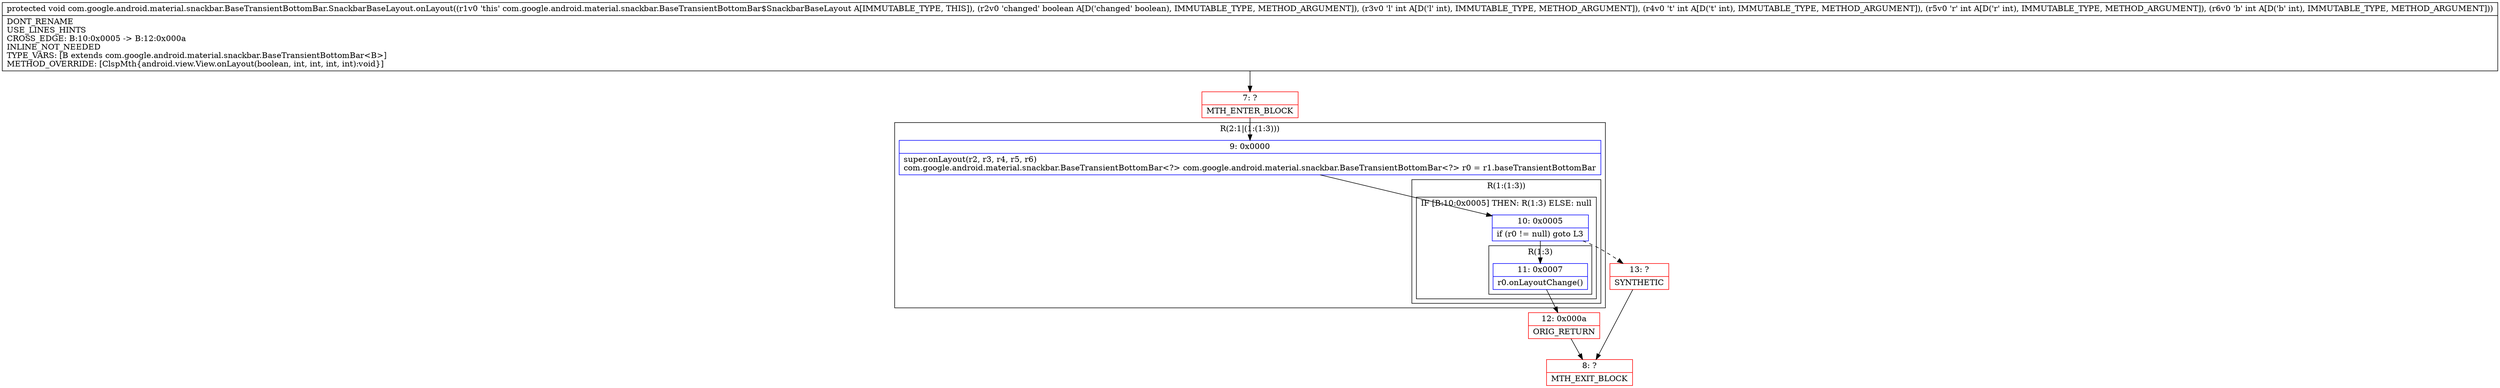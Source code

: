 digraph "CFG forcom.google.android.material.snackbar.BaseTransientBottomBar.SnackbarBaseLayout.onLayout(ZIIII)V" {
subgraph cluster_Region_1879030072 {
label = "R(2:1|(1:(1:3)))";
node [shape=record,color=blue];
Node_9 [shape=record,label="{9\:\ 0x0000|super.onLayout(r2, r3, r4, r5, r6)\lcom.google.android.material.snackbar.BaseTransientBottomBar\<?\> com.google.android.material.snackbar.BaseTransientBottomBar\<?\> r0 = r1.baseTransientBottomBar\l}"];
subgraph cluster_Region_2102272354 {
label = "R(1:(1:3))";
node [shape=record,color=blue];
subgraph cluster_IfRegion_1711989852 {
label = "IF [B:10:0x0005] THEN: R(1:3) ELSE: null";
node [shape=record,color=blue];
Node_10 [shape=record,label="{10\:\ 0x0005|if (r0 != null) goto L3\l}"];
subgraph cluster_Region_577660890 {
label = "R(1:3)";
node [shape=record,color=blue];
Node_11 [shape=record,label="{11\:\ 0x0007|r0.onLayoutChange()\l}"];
}
}
}
}
Node_7 [shape=record,color=red,label="{7\:\ ?|MTH_ENTER_BLOCK\l}"];
Node_12 [shape=record,color=red,label="{12\:\ 0x000a|ORIG_RETURN\l}"];
Node_8 [shape=record,color=red,label="{8\:\ ?|MTH_EXIT_BLOCK\l}"];
Node_13 [shape=record,color=red,label="{13\:\ ?|SYNTHETIC\l}"];
MethodNode[shape=record,label="{protected void com.google.android.material.snackbar.BaseTransientBottomBar.SnackbarBaseLayout.onLayout((r1v0 'this' com.google.android.material.snackbar.BaseTransientBottomBar$SnackbarBaseLayout A[IMMUTABLE_TYPE, THIS]), (r2v0 'changed' boolean A[D('changed' boolean), IMMUTABLE_TYPE, METHOD_ARGUMENT]), (r3v0 'l' int A[D('l' int), IMMUTABLE_TYPE, METHOD_ARGUMENT]), (r4v0 't' int A[D('t' int), IMMUTABLE_TYPE, METHOD_ARGUMENT]), (r5v0 'r' int A[D('r' int), IMMUTABLE_TYPE, METHOD_ARGUMENT]), (r6v0 'b' int A[D('b' int), IMMUTABLE_TYPE, METHOD_ARGUMENT]))  | DONT_RENAME\lUSE_LINES_HINTS\lCROSS_EDGE: B:10:0x0005 \-\> B:12:0x000a\lINLINE_NOT_NEEDED\lTYPE_VARS: [B extends com.google.android.material.snackbar.BaseTransientBottomBar\<B\>]\lMETHOD_OVERRIDE: [ClspMth\{android.view.View.onLayout(boolean, int, int, int, int):void\}]\l}"];
MethodNode -> Node_7;Node_9 -> Node_10;
Node_10 -> Node_11;
Node_10 -> Node_13[style=dashed];
Node_11 -> Node_12;
Node_7 -> Node_9;
Node_12 -> Node_8;
Node_13 -> Node_8;
}

